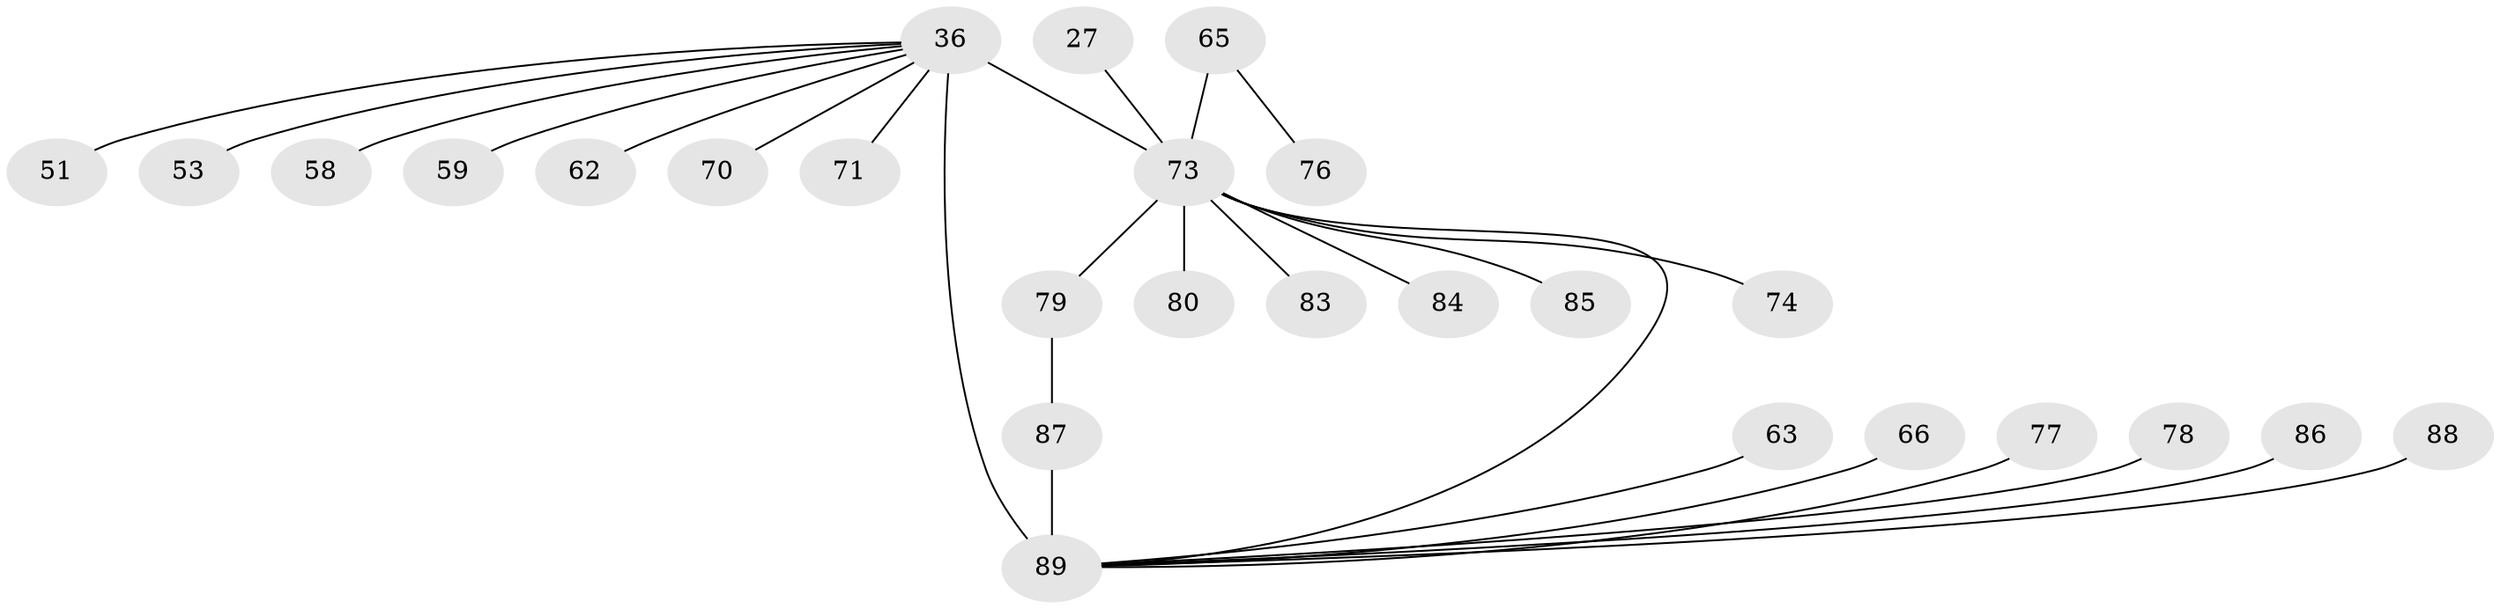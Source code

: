 // original degree distribution, {5: 0.056179775280898875, 6: 0.06741573033707865, 10: 0.02247191011235955, 3: 0.02247191011235955, 8: 0.02247191011235955, 12: 0.011235955056179775, 9: 0.02247191011235955, 13: 0.011235955056179775, 7: 0.011235955056179775, 1: 0.5280898876404494, 2: 0.2247191011235955}
// Generated by graph-tools (version 1.1) at 2025/57/03/04/25 21:57:40]
// undirected, 26 vertices, 27 edges
graph export_dot {
graph [start="1"]
  node [color=gray90,style=filled];
  27;
  36 [super="+17+21"];
  51;
  53;
  58;
  59;
  62;
  63;
  65 [super="+12+43+46+52"];
  66;
  70 [super="+32"];
  71 [super="+22"];
  73 [super="+69"];
  74;
  76;
  77;
  78;
  79 [super="+54+7"];
  80;
  83 [super="+25"];
  84;
  85;
  86 [super="+38"];
  87 [super="+81+82"];
  88;
  89 [super="+75+16+26+28+30+33+40+23+50+60"];
  27 -- 73 [weight=2];
  36 -- 70;
  36 -- 71;
  36 -- 51;
  36 -- 53 [weight=2];
  36 -- 89 [weight=10];
  36 -- 58;
  36 -- 59;
  36 -- 62;
  36 -- 73 [weight=5];
  63 -- 89;
  65 -- 76;
  65 -- 73 [weight=5];
  66 -- 89;
  73 -- 74;
  73 -- 79 [weight=5];
  73 -- 80;
  73 -- 83;
  73 -- 84;
  73 -- 85;
  73 -- 89 [weight=4];
  77 -- 89;
  78 -- 89;
  79 -- 87;
  86 -- 89;
  87 -- 89 [weight=4];
  88 -- 89;
}
